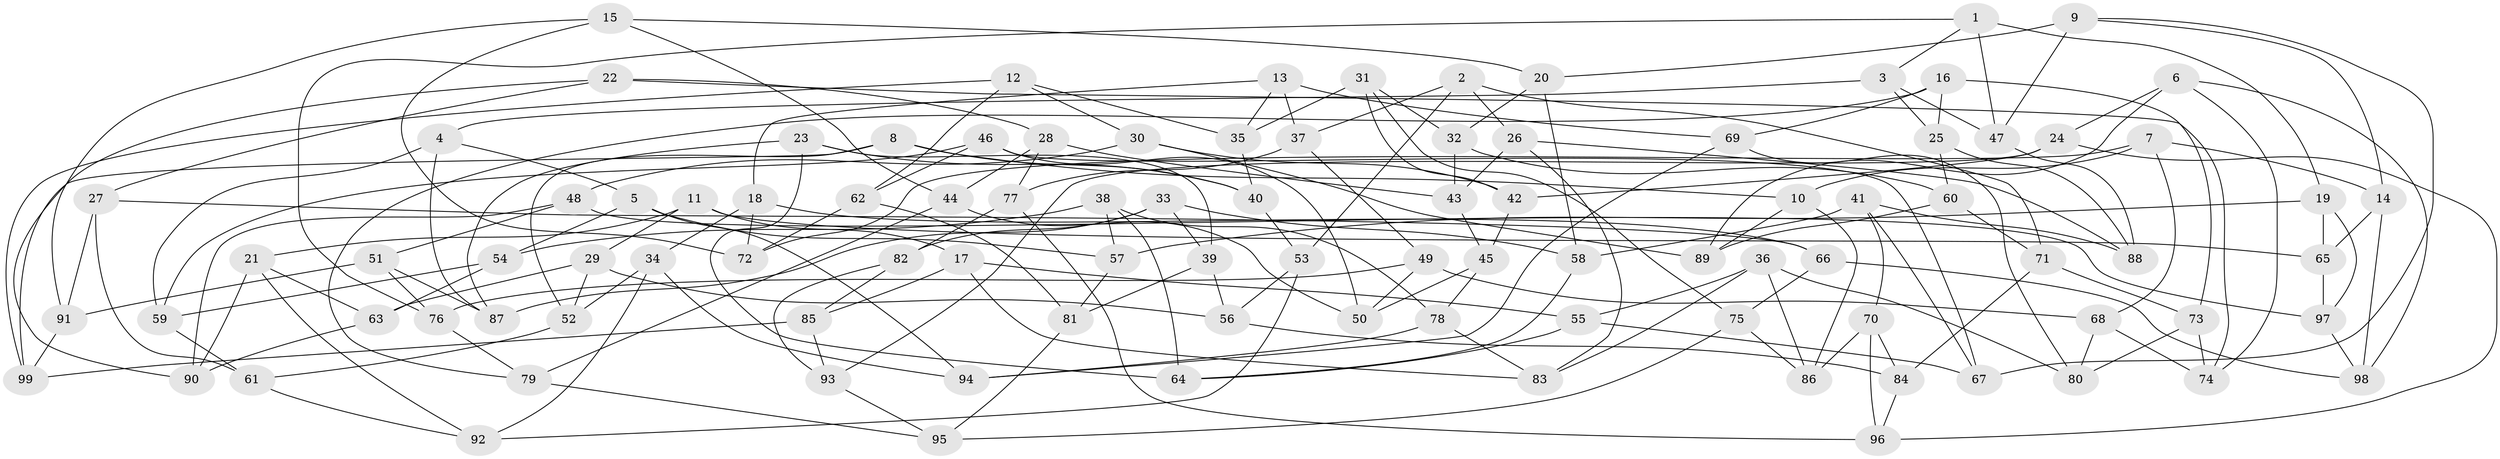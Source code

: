 // coarse degree distribution, {5: 0.08196721311475409, 6: 0.5409836065573771, 4: 0.36065573770491804, 3: 0.01639344262295082}
// Generated by graph-tools (version 1.1) at 2025/24/03/03/25 07:24:25]
// undirected, 99 vertices, 198 edges
graph export_dot {
graph [start="1"]
  node [color=gray90,style=filled];
  1;
  2;
  3;
  4;
  5;
  6;
  7;
  8;
  9;
  10;
  11;
  12;
  13;
  14;
  15;
  16;
  17;
  18;
  19;
  20;
  21;
  22;
  23;
  24;
  25;
  26;
  27;
  28;
  29;
  30;
  31;
  32;
  33;
  34;
  35;
  36;
  37;
  38;
  39;
  40;
  41;
  42;
  43;
  44;
  45;
  46;
  47;
  48;
  49;
  50;
  51;
  52;
  53;
  54;
  55;
  56;
  57;
  58;
  59;
  60;
  61;
  62;
  63;
  64;
  65;
  66;
  67;
  68;
  69;
  70;
  71;
  72;
  73;
  74;
  75;
  76;
  77;
  78;
  79;
  80;
  81;
  82;
  83;
  84;
  85;
  86;
  87;
  88;
  89;
  90;
  91;
  92;
  93;
  94;
  95;
  96;
  97;
  98;
  99;
  1 -- 76;
  1 -- 19;
  1 -- 3;
  1 -- 47;
  2 -- 71;
  2 -- 37;
  2 -- 26;
  2 -- 53;
  3 -- 47;
  3 -- 25;
  3 -- 4;
  4 -- 87;
  4 -- 5;
  4 -- 59;
  5 -- 57;
  5 -- 94;
  5 -- 54;
  6 -- 98;
  6 -- 24;
  6 -- 74;
  6 -- 89;
  7 -- 68;
  7 -- 10;
  7 -- 72;
  7 -- 14;
  8 -- 52;
  8 -- 40;
  8 -- 99;
  8 -- 10;
  9 -- 67;
  9 -- 20;
  9 -- 14;
  9 -- 47;
  10 -- 89;
  10 -- 86;
  11 -- 17;
  11 -- 29;
  11 -- 65;
  11 -- 21;
  12 -- 35;
  12 -- 30;
  12 -- 62;
  12 -- 99;
  13 -- 69;
  13 -- 37;
  13 -- 18;
  13 -- 35;
  14 -- 65;
  14 -- 98;
  15 -- 72;
  15 -- 44;
  15 -- 91;
  15 -- 20;
  16 -- 25;
  16 -- 79;
  16 -- 69;
  16 -- 73;
  17 -- 85;
  17 -- 83;
  17 -- 55;
  18 -- 72;
  18 -- 66;
  18 -- 34;
  19 -- 57;
  19 -- 65;
  19 -- 97;
  20 -- 58;
  20 -- 32;
  21 -- 63;
  21 -- 90;
  21 -- 92;
  22 -- 74;
  22 -- 90;
  22 -- 28;
  22 -- 27;
  23 -- 87;
  23 -- 64;
  23 -- 40;
  23 -- 39;
  24 -- 96;
  24 -- 42;
  24 -- 93;
  25 -- 60;
  25 -- 88;
  26 -- 43;
  26 -- 88;
  26 -- 83;
  27 -- 61;
  27 -- 91;
  27 -- 66;
  28 -- 44;
  28 -- 43;
  28 -- 77;
  29 -- 56;
  29 -- 52;
  29 -- 63;
  30 -- 89;
  30 -- 42;
  30 -- 48;
  31 -- 75;
  31 -- 32;
  31 -- 35;
  31 -- 42;
  32 -- 60;
  32 -- 43;
  33 -- 87;
  33 -- 39;
  33 -- 58;
  33 -- 82;
  34 -- 94;
  34 -- 52;
  34 -- 92;
  35 -- 40;
  36 -- 55;
  36 -- 83;
  36 -- 80;
  36 -- 86;
  37 -- 49;
  37 -- 77;
  38 -- 64;
  38 -- 54;
  38 -- 78;
  38 -- 57;
  39 -- 81;
  39 -- 56;
  40 -- 53;
  41 -- 70;
  41 -- 58;
  41 -- 88;
  41 -- 67;
  42 -- 45;
  43 -- 45;
  44 -- 79;
  44 -- 50;
  45 -- 50;
  45 -- 78;
  46 -- 62;
  46 -- 67;
  46 -- 59;
  46 -- 50;
  47 -- 88;
  48 -- 97;
  48 -- 51;
  48 -- 90;
  49 -- 68;
  49 -- 50;
  49 -- 76;
  51 -- 76;
  51 -- 87;
  51 -- 91;
  52 -- 61;
  53 -- 56;
  53 -- 92;
  54 -- 63;
  54 -- 59;
  55 -- 64;
  55 -- 67;
  56 -- 84;
  57 -- 81;
  58 -- 64;
  59 -- 61;
  60 -- 71;
  60 -- 89;
  61 -- 92;
  62 -- 81;
  62 -- 72;
  63 -- 90;
  65 -- 97;
  66 -- 98;
  66 -- 75;
  68 -- 74;
  68 -- 80;
  69 -- 80;
  69 -- 94;
  70 -- 96;
  70 -- 84;
  70 -- 86;
  71 -- 73;
  71 -- 84;
  73 -- 74;
  73 -- 80;
  75 -- 95;
  75 -- 86;
  76 -- 79;
  77 -- 96;
  77 -- 82;
  78 -- 83;
  78 -- 94;
  79 -- 95;
  81 -- 95;
  82 -- 85;
  82 -- 93;
  84 -- 96;
  85 -- 93;
  85 -- 99;
  91 -- 99;
  93 -- 95;
  97 -- 98;
}
